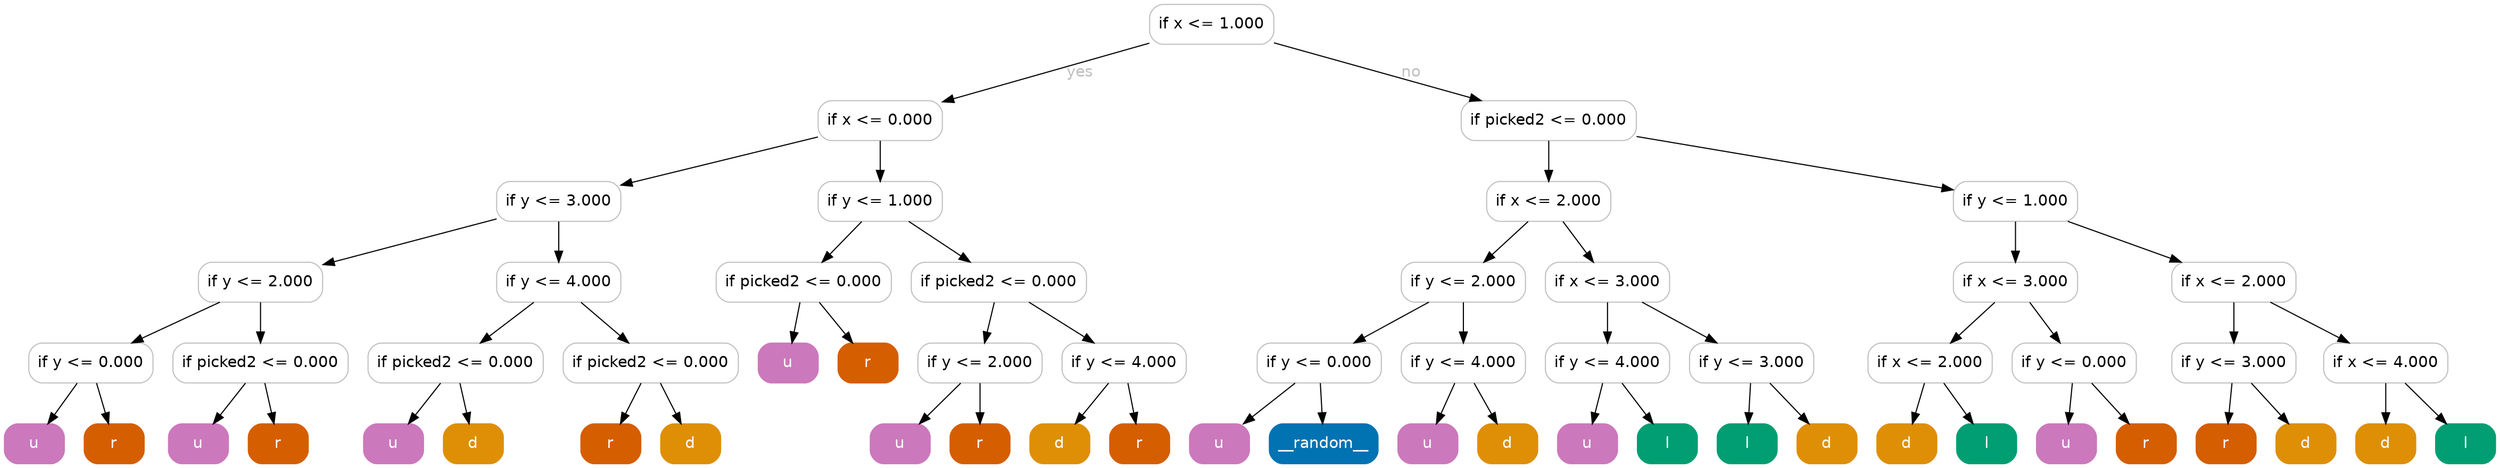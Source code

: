 digraph Tree {
	graph [bb="0,0,2247,415"];
	node [color=gray,
		fillcolor=white,
		fontname=helvetica,
		label="\N",
		shape=box,
		style="filled, rounded"
	];
	edge [fontname=helvetica];
	0	[height=0.5,
		label="if x <= 1.000",
		pos="1089,397",
		width=1.5556];
	1	[height=0.5,
		label="if x <= 0.000",
		pos="790,310",
		width=1.5556];
	0 -> 1	[fontcolor=gray,
		label=yes,
		lp="970.5,353.5",
		pos="e,846.24,326.99 1032.8,380.01 982.52,365.73 908.87,344.79 855.88,329.73"];
	28	[height=0.5,
		label="if picked2 <= 0.000",
		pos="1393,310",
		width=2.1944];
	0 -> 28	[fontcolor=gray,
		label=no,
		lp="1269,353.5",
		pos="e,1332,328.06 1145.1,380.31 1195,366.36 1268.2,345.89 1322.2,330.81"];
	2	[height=0.5,
		label="if y <= 3.000",
		pos="500,237",
		width=1.5556];
	1 -> 2	[fontcolor=gray,
		pos="e,556.1,251.74 733.74,295.23 685.72,283.47 616.59,266.54 565.97,254.15"];
	17	[height=0.5,
		label="if y <= 1.000",
		pos="790,237",
		width=1.5556];
	1 -> 17	[fontcolor=gray,
		pos="e,790,255.03 790,291.81 790,283.79 790,274.05 790,265.07"];
	3	[height=0.5,
		label="if y <= 2.000",
		pos="231,164",
		width=1.5556];
	2 -> 3	[fontcolor=gray,
		pos="e,287.45,179.9 443.94,221.2 401.19,209.92 342.19,194.35 297.13,182.46"];
	10	[height=0.5,
		label="if y <= 4.000",
		pos="500,164",
		width=1.5556];
	2 -> 10	[fontcolor=gray,
		pos="e,500,182.03 500,218.81 500,210.79 500,201.05 500,192.07"];
	4	[height=0.5,
		label="if y <= 0.000",
		pos="78,91",
		width=1.5556];
	3 -> 4	[fontcolor=gray,
		pos="e,114.88,109.11 194.35,145.99 173.31,136.23 146.69,123.88 124.22,113.45"];
	7	[height=0.5,
		label="if picked2 <= 0.000",
		pos="231,91",
		width=2.1944];
	3 -> 7	[fontcolor=gray,
		pos="e,231,109.03 231,145.81 231,137.79 231,128.05 231,119.07"];
	5	[color="#cc78bc",
		fillcolor="#cc78bc",
		fontcolor=white,
		height=0.5,
		label=u,
		pos="27,18",
		width=0.75];
	4 -> 5	[fontcolor=gray,
		pos="e,39.232,36.029 65.654,72.813 59.515,64.266 51.975,53.769 45.19,44.323"];
	6	[color="#d55e00",
		fillcolor="#d55e00",
		fontcolor=white,
		height=0.5,
		label=r,
		pos="99,18",
		width=0.75];
	4 -> 6	[fontcolor=gray,
		pos="e,93.963,36.029 83.084,72.813 85.482,64.702 88.401,54.836 91.08,45.777"];
	8	[color="#cc78bc",
		fillcolor="#cc78bc",
		fontcolor=white,
		height=0.5,
		label=u,
		pos="175,18",
		width=0.75];
	7 -> 8	[fontcolor=gray,
		pos="e,188.43,36.029 217.44,72.813 210.63,64.179 202.25,53.555 194.75,44.034"];
	9	[color="#d55e00",
		fillcolor="#d55e00",
		fontcolor=white,
		height=0.5,
		label=r,
		pos="247,18",
		width=0.75];
	7 -> 9	[fontcolor=gray,
		pos="e,243.16,36.029 234.87,72.813 236.68,64.789 238.88,55.047 240.9,46.069"];
	11	[height=0.5,
		label="if picked2 <= 0.000",
		pos="407,91",
		width=2.1944];
	10 -> 11	[fontcolor=gray,
		pos="e,429.31,109.03 477.49,145.81 465.49,136.66 450.57,125.26 437.54,115.32"];
	14	[height=0.5,
		label="if picked2 <= 0.000",
		pos="583,91",
		width=2.1944];
	10 -> 14	[fontcolor=gray,
		pos="e,563.09,109.03 520.09,145.81 530.69,136.74 543.87,125.48 555.41,115.6"];
	12	[color="#cc78bc",
		fillcolor="#cc78bc",
		fontcolor=white,
		height=0.5,
		label=u,
		pos="351,18",
		width=0.75];
	11 -> 12	[fontcolor=gray,
		pos="e,364.43,36.029 393.44,72.813 386.63,64.179 378.25,53.555 370.75,44.034"];
	13	[color="#de8f05",
		fillcolor="#de8f05",
		fontcolor=white,
		height=0.5,
		label=d,
		pos="423,18",
		width=0.75];
	11 -> 13	[fontcolor=gray,
		pos="e,419.16,36.029 410.87,72.813 412.68,64.789 414.88,55.047 416.9,46.069"];
	15	[color="#d55e00",
		fillcolor="#d55e00",
		fontcolor=white,
		height=0.5,
		label=r,
		pos="547,18",
		width=0.75];
	14 -> 15	[fontcolor=gray,
		pos="e,555.63,36.029 574.29,72.813 570.08,64.528 564.95,54.41 560.28,45.193"];
	16	[color="#de8f05",
		fillcolor="#de8f05",
		fontcolor=white,
		height=0.5,
		label=d,
		pos="619,18",
		width=0.75];
	14 -> 16	[fontcolor=gray,
		pos="e,610.37,36.029 591.71,72.813 595.92,64.528 601.05,54.41 605.72,45.193"];
	18	[height=0.5,
		label="if picked2 <= 0.000",
		pos="721,164",
		width=2.1944];
	17 -> 18	[fontcolor=gray,
		pos="e,737.55,182.03 773.3,218.81 764.74,210 754.16,199.13 744.77,189.46"];
	21	[height=0.5,
		label="if picked2 <= 0.000",
		pos="897,164",
		width=2.1944];
	17 -> 21	[fontcolor=gray,
		pos="e,871.21,182.11 815.63,218.99 829.69,209.67 847.31,197.97 862.55,187.86"];
	19	[color="#cc78bc",
		fillcolor="#cc78bc",
		fontcolor=white,
		height=0.5,
		label=u,
		pos="707,91",
		width=0.75];
	18 -> 19	[fontcolor=gray,
		pos="e,710.36,109.03 717.61,145.81 716.03,137.79 714.11,128.05 712.34,119.07"];
	20	[color="#d55e00",
		fillcolor="#d55e00",
		fontcolor=white,
		height=0.5,
		label=r,
		pos="779,91",
		width=0.75];
	18 -> 20	[fontcolor=gray,
		pos="e,765.09,109.03 735.04,145.81 742.09,137.18 750.77,126.56 758.55,117.03"];
	22	[height=0.5,
		label="if y <= 2.000",
		pos="880,91",
		width=1.5556];
	21 -> 22	[fontcolor=gray,
		pos="e,884.08,109.03 892.88,145.81 890.94,137.7 888.58,127.84 886.41,118.78"];
	25	[height=0.5,
		label="if y <= 4.000",
		pos="1010,91",
		width=1.5556];
	21 -> 25	[fontcolor=gray,
		pos="e,982.76,109.11 924.07,145.99 939.05,136.58 957.87,124.76 974.07,114.57"];
	23	[color="#cc78bc",
		fillcolor="#cc78bc",
		fontcolor=white,
		height=0.5,
		label=u,
		pos="808,18",
		width=0.75];
	22 -> 23	[fontcolor=gray,
		pos="e,825.27,36.029 862.57,72.813 853.55,63.917 842.39,52.909 832.51,43.172"];
	24	[color="#d55e00",
		fillcolor="#d55e00",
		fontcolor=white,
		height=0.5,
		label=r,
		pos="880,18",
		width=0.75];
	22 -> 24	[fontcolor=gray,
		pos="e,880,36.029 880,72.813 880,64.789 880,55.047 880,46.069"];
	26	[color="#de8f05",
		fillcolor="#de8f05",
		fontcolor=white,
		height=0.5,
		label=d,
		pos="952,18",
		width=0.75];
	25 -> 26	[fontcolor=gray,
		pos="e,965.91,36.029 995.96,72.813 988.91,64.179 980.23,53.555 972.45,44.034"];
	27	[color="#d55e00",
		fillcolor="#d55e00",
		fontcolor=white,
		height=0.5,
		label=r,
		pos="1024,18",
		width=0.75];
	25 -> 27	[fontcolor=gray,
		pos="e,1020.6,36.029 1013.4,72.813 1015,64.789 1016.9,55.047 1018.7,46.069"];
	29	[height=0.5,
		label="if x <= 2.000",
		pos="1393,237",
		width=1.5556];
	28 -> 29	[fontcolor=gray,
		pos="e,1393,255.03 1393,291.81 1393,283.79 1393,274.05 1393,265.07"];
	44	[height=0.5,
		label="if y <= 1.000",
		pos="1814,237",
		width=1.5556];
	28 -> 44	[fontcolor=gray,
		pos="e,1757.7,247.49 1472.2,295.65 1551.7,282.24 1672.8,261.81 1747.5,249.22"];
	30	[height=0.5,
		label="if y <= 2.000",
		pos="1316,164",
		width=1.5556];
	29 -> 30	[fontcolor=gray,
		pos="e,1334.5,182.03 1374.4,218.81 1364.6,209.83 1352.5,198.69 1341.9,188.89"];
	37	[height=0.5,
		label="if x <= 3.000",
		pos="1446,164",
		width=1.5556];
	29 -> 37	[fontcolor=gray,
		pos="e,1433.3,182.03 1405.8,218.81 1412.2,210.27 1420,199.77 1427.1,190.32"];
	31	[height=0.5,
		label="if y <= 0.000",
		pos="1186,91",
		width=1.5556];
	30 -> 31	[fontcolor=gray,
		pos="e,1217.3,109.11 1284.9,145.99 1267.3,136.4 1245.2,124.32 1226.3,114.01"];
	34	[height=0.5,
		label="if y <= 4.000",
		pos="1316,91",
		width=1.5556];
	30 -> 34	[fontcolor=gray,
		pos="e,1316,109.03 1316,145.81 1316,137.79 1316,128.05 1316,119.07"];
	32	[color="#cc78bc",
		fillcolor="#cc78bc",
		fontcolor=white,
		height=0.5,
		label=u,
		pos="1096,18",
		width=0.75];
	31 -> 32	[fontcolor=gray,
		pos="e,1117.6,36.029 1164.2,72.813 1152.6,63.656 1138.2,52.26 1125.6,42.316"];
	33	[color="#0173b2",
		fillcolor="#0173b2",
		fontcolor=white,
		height=0.5,
		label=__random__,
		pos="1190,18",
		width=1.3611];
	31 -> 33	[fontcolor=gray,
		pos="e,1189,36.029 1187,72.813 1187.4,64.789 1188,55.047 1188.5,46.069"];
	35	[color="#cc78bc",
		fillcolor="#cc78bc",
		fontcolor=white,
		height=0.5,
		label=u,
		pos="1284,18",
		width=0.75];
	34 -> 35	[fontcolor=gray,
		pos="e,1291.7,36.029 1308.3,72.813 1304.5,64.528 1300,54.41 1295.8,45.193"];
	36	[color="#de8f05",
		fillcolor="#de8f05",
		fontcolor=white,
		height=0.5,
		label=d,
		pos="1356,18",
		width=0.75];
	34 -> 36	[fontcolor=gray,
		pos="e,1346.4,36.029 1325.7,72.813 1330.4,64.441 1336.2,54.197 1341.4,44.903"];
	38	[height=0.5,
		label="if y <= 4.000",
		pos="1446,91",
		width=1.5556];
	37 -> 38	[fontcolor=gray,
		pos="e,1446,109.03 1446,145.81 1446,137.79 1446,128.05 1446,119.07"];
	41	[height=0.5,
		label="if y <= 3.000",
		pos="1576,91",
		width=1.5556];
	37 -> 41	[fontcolor=gray,
		pos="e,1544.7,109.11 1477.1,145.99 1494.7,136.4 1516.8,124.32 1535.7,114.01"];
	39	[color="#cc78bc",
		fillcolor="#cc78bc",
		fontcolor=white,
		height=0.5,
		label=u,
		pos="1428,18",
		width=0.75];
	38 -> 39	[fontcolor=gray,
		pos="e,1432.3,36.029 1441.6,72.813 1439.6,64.702 1437.1,54.836 1434.8,45.777"];
	40	[color="#029e73",
		fillcolor="#029e73",
		fontcolor=white,
		height=0.5,
		label=l,
		pos="1500,18",
		width=0.75];
	38 -> 40	[fontcolor=gray,
		pos="e,1487,36.029 1459.1,72.813 1465.6,64.179 1473.7,53.555 1481,44.034"];
	42	[color="#029e73",
		fillcolor="#029e73",
		fontcolor=white,
		height=0.5,
		label=l,
		pos="1572,18",
		width=0.75];
	41 -> 42	[fontcolor=gray,
		pos="e,1573,36.029 1575,72.813 1574.6,64.789 1574,55.047 1573.5,46.069"];
	43	[color="#de8f05",
		fillcolor="#de8f05",
		fontcolor=white,
		height=0.5,
		label=d,
		pos="1644,18",
		width=0.75];
	41 -> 43	[fontcolor=gray,
		pos="e,1627.7,36.029 1592.5,72.813 1600.9,64.005 1611.3,53.125 1620.6,43.458"];
	45	[height=0.5,
		label="if x <= 3.000",
		pos="1814,164",
		width=1.5556];
	44 -> 45	[fontcolor=gray,
		pos="e,1814,182.03 1814,218.81 1814,210.79 1814,201.05 1814,192.07"];
	52	[height=0.5,
		label="if x <= 2.000",
		pos="2011,164",
		width=1.5556];
	44 -> 52	[fontcolor=gray,
		pos="e,1963.5,182.11 1861.2,218.99 1889,208.97 1924.4,196.21 1953.8,185.62"];
	46	[height=0.5,
		label="if x <= 2.000",
		pos="1737,91",
		width=1.5556];
	45 -> 46	[fontcolor=gray,
		pos="e,1755.5,109.03 1795.4,145.81 1785.6,136.83 1773.5,125.69 1762.9,115.89"];
	49	[height=0.5,
		label="if y <= 0.000",
		pos="1867,91",
		width=1.5556];
	45 -> 49	[fontcolor=gray,
		pos="e,1854.3,109.03 1826.8,145.81 1833.2,137.27 1841,126.77 1848.1,117.32"];
	47	[color="#de8f05",
		fillcolor="#de8f05",
		fontcolor=white,
		height=0.5,
		label=d,
		pos="1716,18",
		width=0.75];
	46 -> 47	[fontcolor=gray,
		pos="e,1721,36.029 1731.9,72.813 1729.5,64.702 1726.6,54.836 1723.9,45.777"];
	48	[color="#029e73",
		fillcolor="#029e73",
		fontcolor=white,
		height=0.5,
		label=l,
		pos="1788,18",
		width=0.75];
	46 -> 48	[fontcolor=gray,
		pos="e,1775.8,36.029 1749.3,72.813 1755.5,64.266 1763,53.769 1769.8,44.323"];
	50	[color="#cc78bc",
		fillcolor="#cc78bc",
		fontcolor=white,
		height=0.5,
		label=u,
		pos="1860,18",
		width=0.75];
	49 -> 50	[fontcolor=gray,
		pos="e,1861.7,36.029 1865.3,72.813 1864.5,64.789 1863.6,55.047 1862.7,46.069"];
	51	[color="#d55e00",
		fillcolor="#d55e00",
		fontcolor=white,
		height=0.5,
		label=r,
		pos="1932,18",
		width=0.75];
	49 -> 51	[fontcolor=gray,
		pos="e,1916.4,36.029 1882.7,72.813 1890.8,64.005 1900.8,53.125 1909.6,43.458"];
	53	[height=0.5,
		label="if y <= 3.000",
		pos="2011,91",
		width=1.5556];
	52 -> 53	[fontcolor=gray,
		pos="e,2011,109.03 2011,145.81 2011,137.79 2011,128.05 2011,119.07"];
	56	[height=0.5,
		label="if x <= 4.000",
		pos="2148,91",
		width=1.5556];
	52 -> 56	[fontcolor=gray,
		pos="e,2115,109.11 2043.8,145.99 2062.5,136.32 2086.1,124.1 2106.1,113.73"];
	54	[color="#d55e00",
		fillcolor="#d55e00",
		fontcolor=white,
		height=0.5,
		label=r,
		pos="2004,18",
		width=0.75];
	53 -> 54	[fontcolor=gray,
		pos="e,2005.7,36.029 2009.3,72.813 2008.5,64.789 2007.6,55.047 2006.7,46.069"];
	55	[color="#de8f05",
		fillcolor="#de8f05",
		fontcolor=white,
		height=0.5,
		label=d,
		pos="2076,18",
		width=0.75];
	53 -> 55	[fontcolor=gray,
		pos="e,2060.4,36.029 2026.7,72.813 2034.8,64.005 2044.8,53.125 2053.6,43.458"];
	57	[color="#de8f05",
		fillcolor="#de8f05",
		fontcolor=white,
		height=0.5,
		label=d,
		pos="2148,18",
		width=0.75];
	56 -> 57	[fontcolor=gray,
		pos="e,2148,36.029 2148,72.813 2148,64.789 2148,55.047 2148,46.069"];
	58	[color="#029e73",
		fillcolor="#029e73",
		fontcolor=white,
		height=0.5,
		label=l,
		pos="2220,18",
		width=0.75];
	56 -> 58	[fontcolor=gray,
		pos="e,2202.7,36.029 2165.4,72.813 2174.4,63.917 2185.6,52.909 2195.5,43.172"];
}

